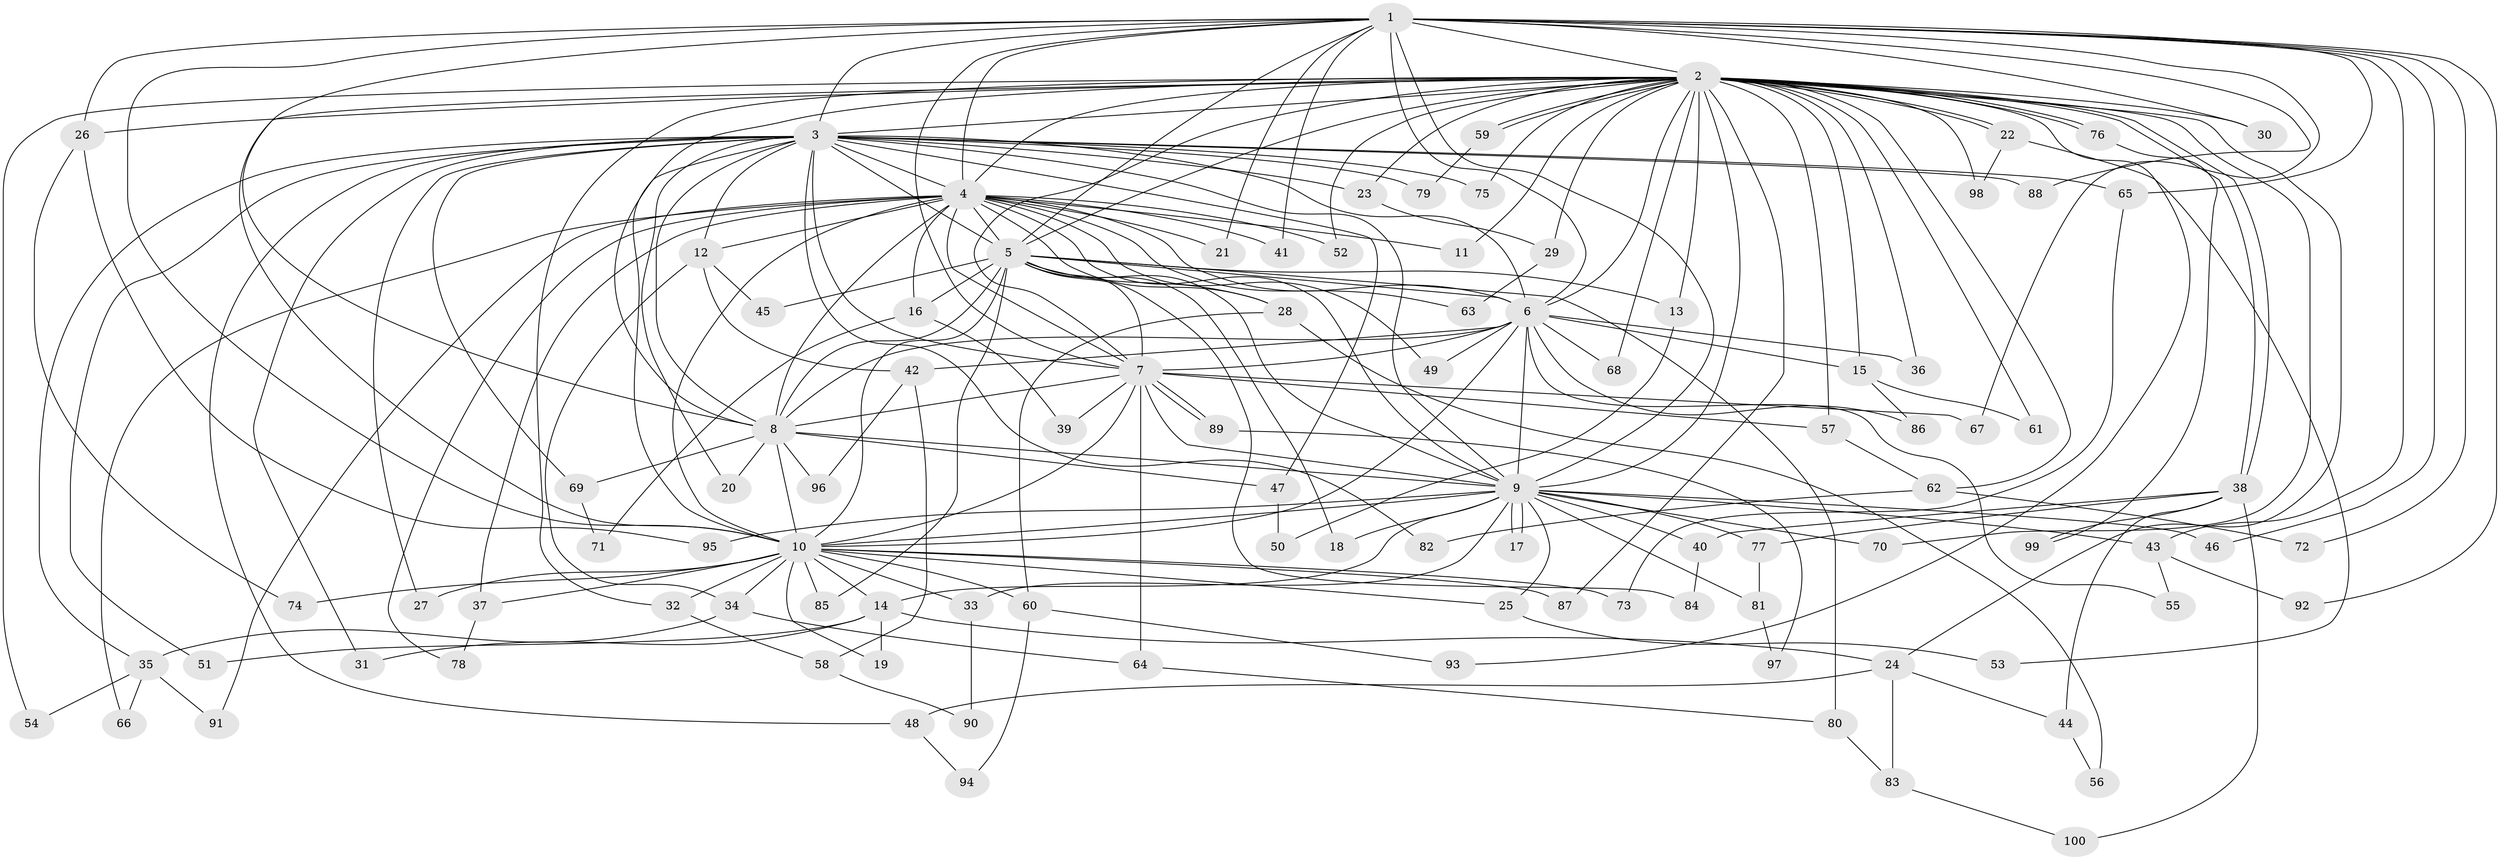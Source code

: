 // coarse degree distribution, {5: 0.05, 16: 0.075, 1: 0.025, 2: 0.3, 4: 0.175, 6: 0.025, 12: 0.025, 3: 0.15, 8: 0.025, 13: 0.025, 11: 0.025, 7: 0.025, 15: 0.025, 24: 0.025, 19: 0.025}
// Generated by graph-tools (version 1.1) at 2025/36/03/04/25 23:36:22]
// undirected, 100 vertices, 225 edges
graph export_dot {
  node [color=gray90,style=filled];
  1;
  2;
  3;
  4;
  5;
  6;
  7;
  8;
  9;
  10;
  11;
  12;
  13;
  14;
  15;
  16;
  17;
  18;
  19;
  20;
  21;
  22;
  23;
  24;
  25;
  26;
  27;
  28;
  29;
  30;
  31;
  32;
  33;
  34;
  35;
  36;
  37;
  38;
  39;
  40;
  41;
  42;
  43;
  44;
  45;
  46;
  47;
  48;
  49;
  50;
  51;
  52;
  53;
  54;
  55;
  56;
  57;
  58;
  59;
  60;
  61;
  62;
  63;
  64;
  65;
  66;
  67;
  68;
  69;
  70;
  71;
  72;
  73;
  74;
  75;
  76;
  77;
  78;
  79;
  80;
  81;
  82;
  83;
  84;
  85;
  86;
  87;
  88;
  89;
  90;
  91;
  92;
  93;
  94;
  95;
  96;
  97;
  98;
  99;
  100;
  1 -- 2;
  1 -- 3;
  1 -- 4;
  1 -- 5;
  1 -- 6;
  1 -- 7;
  1 -- 8;
  1 -- 9;
  1 -- 10;
  1 -- 21;
  1 -- 26;
  1 -- 30;
  1 -- 41;
  1 -- 43;
  1 -- 46;
  1 -- 65;
  1 -- 67;
  1 -- 72;
  1 -- 88;
  1 -- 92;
  2 -- 3;
  2 -- 4;
  2 -- 5;
  2 -- 6;
  2 -- 7;
  2 -- 8;
  2 -- 9;
  2 -- 10;
  2 -- 11;
  2 -- 13;
  2 -- 15;
  2 -- 22;
  2 -- 22;
  2 -- 23;
  2 -- 24;
  2 -- 26;
  2 -- 29;
  2 -- 30;
  2 -- 32;
  2 -- 36;
  2 -- 38;
  2 -- 38;
  2 -- 52;
  2 -- 54;
  2 -- 57;
  2 -- 59;
  2 -- 59;
  2 -- 61;
  2 -- 62;
  2 -- 68;
  2 -- 70;
  2 -- 75;
  2 -- 76;
  2 -- 76;
  2 -- 87;
  2 -- 93;
  2 -- 98;
  3 -- 4;
  3 -- 5;
  3 -- 6;
  3 -- 7;
  3 -- 8;
  3 -- 9;
  3 -- 10;
  3 -- 12;
  3 -- 20;
  3 -- 23;
  3 -- 27;
  3 -- 31;
  3 -- 35;
  3 -- 47;
  3 -- 48;
  3 -- 51;
  3 -- 65;
  3 -- 69;
  3 -- 75;
  3 -- 79;
  3 -- 82;
  3 -- 88;
  4 -- 5;
  4 -- 6;
  4 -- 7;
  4 -- 8;
  4 -- 9;
  4 -- 10;
  4 -- 11;
  4 -- 12;
  4 -- 16;
  4 -- 21;
  4 -- 28;
  4 -- 37;
  4 -- 41;
  4 -- 49;
  4 -- 52;
  4 -- 63;
  4 -- 66;
  4 -- 78;
  4 -- 91;
  5 -- 6;
  5 -- 7;
  5 -- 8;
  5 -- 9;
  5 -- 10;
  5 -- 13;
  5 -- 16;
  5 -- 18;
  5 -- 28;
  5 -- 45;
  5 -- 80;
  5 -- 84;
  5 -- 85;
  6 -- 7;
  6 -- 8;
  6 -- 9;
  6 -- 10;
  6 -- 15;
  6 -- 36;
  6 -- 42;
  6 -- 49;
  6 -- 55;
  6 -- 68;
  6 -- 86;
  7 -- 8;
  7 -- 9;
  7 -- 10;
  7 -- 39;
  7 -- 57;
  7 -- 64;
  7 -- 67;
  7 -- 89;
  7 -- 89;
  8 -- 9;
  8 -- 10;
  8 -- 20;
  8 -- 47;
  8 -- 69;
  8 -- 96;
  9 -- 10;
  9 -- 14;
  9 -- 17;
  9 -- 17;
  9 -- 18;
  9 -- 25;
  9 -- 33;
  9 -- 40;
  9 -- 43;
  9 -- 46;
  9 -- 70;
  9 -- 77;
  9 -- 81;
  9 -- 95;
  10 -- 14;
  10 -- 19;
  10 -- 25;
  10 -- 27;
  10 -- 32;
  10 -- 33;
  10 -- 34;
  10 -- 37;
  10 -- 60;
  10 -- 73;
  10 -- 74;
  10 -- 85;
  10 -- 87;
  12 -- 34;
  12 -- 42;
  12 -- 45;
  13 -- 50;
  14 -- 19;
  14 -- 24;
  14 -- 31;
  14 -- 51;
  15 -- 61;
  15 -- 86;
  16 -- 39;
  16 -- 71;
  22 -- 53;
  22 -- 98;
  23 -- 29;
  24 -- 44;
  24 -- 48;
  24 -- 83;
  25 -- 53;
  26 -- 74;
  26 -- 95;
  28 -- 56;
  28 -- 60;
  29 -- 63;
  32 -- 58;
  33 -- 90;
  34 -- 35;
  34 -- 64;
  35 -- 54;
  35 -- 66;
  35 -- 91;
  37 -- 78;
  38 -- 40;
  38 -- 44;
  38 -- 77;
  38 -- 99;
  38 -- 100;
  40 -- 84;
  42 -- 58;
  42 -- 96;
  43 -- 55;
  43 -- 92;
  44 -- 56;
  47 -- 50;
  48 -- 94;
  57 -- 62;
  58 -- 90;
  59 -- 79;
  60 -- 93;
  60 -- 94;
  62 -- 72;
  62 -- 82;
  64 -- 80;
  65 -- 73;
  69 -- 71;
  76 -- 99;
  77 -- 81;
  80 -- 83;
  81 -- 97;
  83 -- 100;
  89 -- 97;
}
